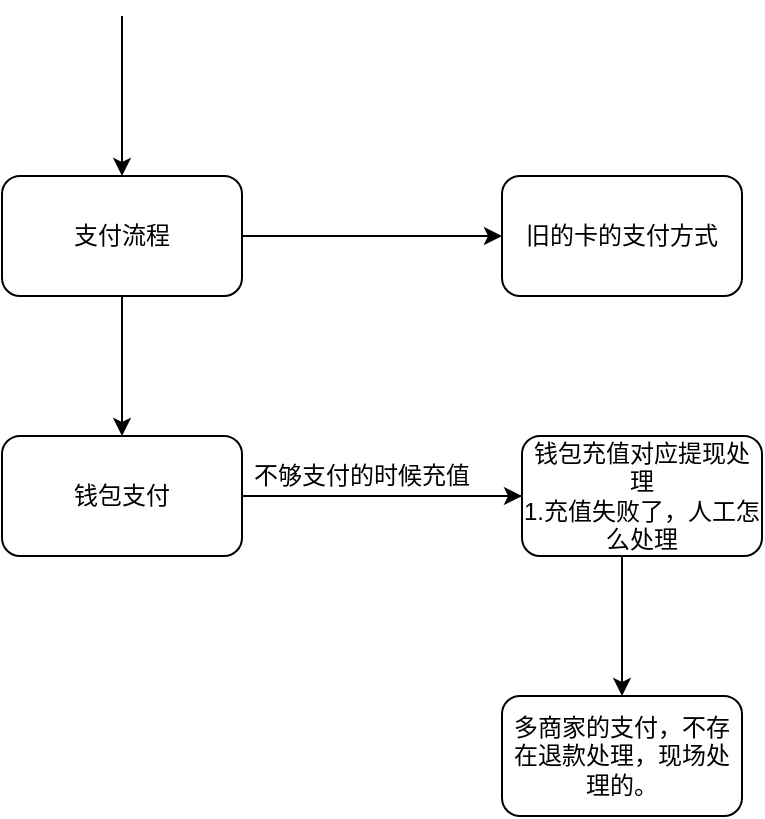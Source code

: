 <mxfile version="12.1.4" type="github" pages="4"><diagram id="w00uWVof-ToGrlMLn6s3" name="第 1 页"><mxGraphModel dx="854" dy="473" grid="1" gridSize="10" guides="1" tooltips="1" connect="1" arrows="1" fold="1" page="1" pageScale="1" pageWidth="827" pageHeight="1169" math="0" shadow="0"><root><mxCell id="0"/><mxCell id="1" parent="0"/><mxCell id="zeNd_vxI_1sylnPPY-e2-1" value="" style="edgeStyle=orthogonalEdgeStyle;rounded=0;orthogonalLoop=1;jettySize=auto;html=1;" edge="1" parent="1" source="zeNd_vxI_1sylnPPY-e2-2" target="zeNd_vxI_1sylnPPY-e2-8"><mxGeometry relative="1" as="geometry"/></mxCell><mxCell id="zeNd_vxI_1sylnPPY-e2-2" value="支付流程" style="rounded=1;whiteSpace=wrap;html=1;" vertex="1" parent="1"><mxGeometry x="218" y="469" width="120" height="60" as="geometry"/></mxCell><mxCell id="zeNd_vxI_1sylnPPY-e2-3" value="" style="endArrow=classic;html=1;entryX=0.5;entryY=0;entryDx=0;entryDy=0;" edge="1" parent="1" target="zeNd_vxI_1sylnPPY-e2-2"><mxGeometry width="50" height="50" relative="1" as="geometry"><mxPoint x="278" y="389" as="sourcePoint"/><mxPoint x="308" y="379" as="targetPoint"/></mxGeometry></mxCell><mxCell id="zeNd_vxI_1sylnPPY-e2-4" value="" style="endArrow=classic;html=1;exitX=1;exitY=0.5;exitDx=0;exitDy=0;" edge="1" parent="1" source="zeNd_vxI_1sylnPPY-e2-2"><mxGeometry width="50" height="50" relative="1" as="geometry"><mxPoint x="498" y="559" as="sourcePoint"/><mxPoint x="468" y="499" as="targetPoint"/></mxGeometry></mxCell><mxCell id="zeNd_vxI_1sylnPPY-e2-5" value="旧的卡的支付方式" style="rounded=1;whiteSpace=wrap;html=1;" vertex="1" parent="1"><mxGeometry x="468" y="469" width="120" height="60" as="geometry"/></mxCell><mxCell id="zeNd_vxI_1sylnPPY-e2-6" value="" style="edgeStyle=orthogonalEdgeStyle;rounded=0;orthogonalLoop=1;jettySize=auto;html=1;" edge="1" parent="1" source="zeNd_vxI_1sylnPPY-e2-8" target="zeNd_vxI_1sylnPPY-e2-10"><mxGeometry relative="1" as="geometry"/></mxCell><mxCell id="zeNd_vxI_1sylnPPY-e2-7" value="" style="edgeStyle=orthogonalEdgeStyle;rounded=0;orthogonalLoop=1;jettySize=auto;html=1;" edge="1" parent="1" source="zeNd_vxI_1sylnPPY-e2-8" target="zeNd_vxI_1sylnPPY-e2-9"><mxGeometry relative="1" as="geometry"/></mxCell><mxCell id="zeNd_vxI_1sylnPPY-e2-8" value="钱包支付" style="rounded=1;whiteSpace=wrap;html=1;" vertex="1" parent="1"><mxGeometry x="218" y="599" width="120" height="60" as="geometry"/></mxCell><mxCell id="zeNd_vxI_1sylnPPY-e2-9" value="钱包充值对应提现处理&lt;br&gt;1.充值失败了，人工怎么处理" style="rounded=1;whiteSpace=wrap;html=1;" vertex="1" parent="1"><mxGeometry x="478" y="599" width="120" height="60" as="geometry"/></mxCell><mxCell id="zeNd_vxI_1sylnPPY-e2-10" value="多商家的支付，不存在退款处理，现场处理的。" style="rounded=1;whiteSpace=wrap;html=1;" vertex="1" parent="1"><mxGeometry x="468" y="729" width="120" height="60" as="geometry"/></mxCell><mxCell id="zeNd_vxI_1sylnPPY-e2-11" value="不够支付的时候充值" style="text;html=1;strokeColor=none;fillColor=none;align=center;verticalAlign=middle;whiteSpace=wrap;rounded=0;" vertex="1" parent="1"><mxGeometry x="338" y="609" width="120" height="20" as="geometry"/></mxCell></root></mxGraphModel></diagram><diagram name="第 2 页" id="IBAAzz9lzobdMVeoyoy1"><mxGraphModel dx="854" dy="1642" grid="1" gridSize="10" guides="1" tooltips="1" connect="1" arrows="1" fold="1" page="1" pageScale="1" pageWidth="827" pageHeight="1169" math="0" shadow="0"><root><mxCell id="tkmVKXa2MN0v9ZeXc4bM-0"/><mxCell id="tkmVKXa2MN0v9ZeXc4bM-1" parent="tkmVKXa2MN0v9ZeXc4bM-0"/><mxCell id="SWkFI_tep8jCoxwhRH0J-25" value="" style="rounded=0;whiteSpace=wrap;html=1;" parent="tkmVKXa2MN0v9ZeXc4bM-1" vertex="1"><mxGeometry x="240" y="290" width="450" height="190" as="geometry"/></mxCell><mxCell id="SWkFI_tep8jCoxwhRH0J-0" value="LPS&lt;br&gt;白名单????" style="rounded=1;whiteSpace=wrap;html=1;" parent="tkmVKXa2MN0v9ZeXc4bM-1" vertex="1"><mxGeometry x="240" y="370" width="120" height="60" as="geometry"/></mxCell><mxCell id="SWkFI_tep8jCoxwhRH0J-1" value="" style="endArrow=classic;html=1;entryX=0;entryY=0.5;entryDx=0;entryDy=0;" parent="tkmVKXa2MN0v9ZeXc4bM-1" target="SWkFI_tep8jCoxwhRH0J-0" edge="1"><mxGeometry width="50" height="50" relative="1" as="geometry"><mxPoint x="50" y="400" as="sourcePoint"/><mxPoint x="110" y="390" as="targetPoint"/></mxGeometry></mxCell><mxCell id="SWkFI_tep8jCoxwhRH0J-3" value="LPR ENTRY" style="text;html=1;strokeColor=none;fillColor=none;align=center;verticalAlign=middle;whiteSpace=wrap;rounded=0;" parent="tkmVKXa2MN0v9ZeXc4bM-1" vertex="1"><mxGeometry x="70" y="360" width="40" height="20" as="geometry"/></mxCell><mxCell id="SWkFI_tep8jCoxwhRH0J-19" value="" style="edgeStyle=orthogonalEdgeStyle;rounded=0;orthogonalLoop=1;jettySize=auto;html=1;" parent="tkmVKXa2MN0v9ZeXc4bM-1" source="SWkFI_tep8jCoxwhRH0J-4" target="SWkFI_tep8jCoxwhRH0J-18" edge="1"><mxGeometry relative="1" as="geometry"/></mxCell><mxCell id="SWkFI_tep8jCoxwhRH0J-4" value="Cloud-Service" style="rounded=1;whiteSpace=wrap;html=1;" parent="tkmVKXa2MN0v9ZeXc4bM-1" vertex="1"><mxGeometry x="240" y="180" width="120" height="60" as="geometry"/></mxCell><mxCell id="SWkFI_tep8jCoxwhRH0J-5" value="" style="endArrow=classic;html=1;" parent="tkmVKXa2MN0v9ZeXc4bM-1" edge="1"><mxGeometry width="50" height="50" relative="1" as="geometry"><mxPoint x="280" y="370" as="sourcePoint"/><mxPoint x="280" y="244" as="targetPoint"/></mxGeometry></mxCell><mxCell id="SWkFI_tep8jCoxwhRH0J-8" value="" style="endArrow=classic;html=1;exitX=0.667;exitY=1;exitDx=0;exitDy=0;exitPerimeter=0;" parent="tkmVKXa2MN0v9ZeXc4bM-1" source="SWkFI_tep8jCoxwhRH0J-4" edge="1"><mxGeometry width="50" height="50" relative="1" as="geometry"><mxPoint x="330" y="320" as="sourcePoint"/><mxPoint x="320" y="371" as="targetPoint"/></mxGeometry></mxCell><mxCell id="SWkFI_tep8jCoxwhRH0J-10" value="第三方的数据信息" style="rounded=1;whiteSpace=wrap;html=1;" parent="tkmVKXa2MN0v9ZeXc4bM-1" vertex="1"><mxGeometry x="550" y="370" width="120" height="60" as="geometry"/></mxCell><mxCell id="SWkFI_tep8jCoxwhRH0J-11" value="" style="endArrow=classic;html=1;entryX=1;entryY=0.5;entryDx=0;entryDy=0;exitX=0;exitY=0.5;exitDx=0;exitDy=0;" parent="tkmVKXa2MN0v9ZeXc4bM-1" source="SWkFI_tep8jCoxwhRH0J-10" target="SWkFI_tep8jCoxwhRH0J-0" edge="1"><mxGeometry width="50" height="50" relative="1" as="geometry"><mxPoint x="410" y="480" as="sourcePoint"/><mxPoint x="460" y="430" as="targetPoint"/></mxGeometry></mxCell><mxCell id="SWkFI_tep8jCoxwhRH0J-12" value="同步月卡绑定信息&lt;br&gt;用户信息&lt;br&gt;同步数据:死循坏??设置的时间:????" style="text;html=1;strokeColor=none;fillColor=none;align=center;verticalAlign=middle;whiteSpace=wrap;rounded=0;" parent="tkmVKXa2MN0v9ZeXc4bM-1" vertex="1"><mxGeometry x="380" y="350" width="150" height="40" as="geometry"/></mxCell><mxCell id="SWkFI_tep8jCoxwhRH0J-13" value="判断是不是我们的用户" style="text;html=1;strokeColor=none;fillColor=none;align=center;verticalAlign=middle;whiteSpace=wrap;rounded=0;" parent="tkmVKXa2MN0v9ZeXc4bM-1" vertex="1"><mxGeometry x="230" y="260" width="40" height="90" as="geometry"/></mxCell><mxCell id="SWkFI_tep8jCoxwhRH0J-14" value="HTTP/TCP" style="text;html=1;strokeColor=none;fillColor=none;align=center;verticalAlign=middle;whiteSpace=wrap;rounded=0;" parent="tkmVKXa2MN0v9ZeXc4bM-1" vertex="1"><mxGeometry x="420" y="400" width="70" height="20" as="geometry"/></mxCell><mxCell id="SWkFI_tep8jCoxwhRH0J-17" value="&lt;h1&gt;&lt;span style=&quot;font-size: 12px ; font-weight: normal&quot;&gt;1.判断是不是白名单&lt;/span&gt;&lt;br&gt;&lt;/h1&gt;&lt;div&gt;2.第三方月卡用户&lt;/div&gt;&lt;div&gt;3.不是月卡用户，临停===&amp;gt;&lt;/div&gt;&lt;div&gt;4.月卡用户绑定用户信息获取&lt;/div&gt;" style="text;html=1;strokeColor=none;fillColor=none;spacing=5;spacingTop=-20;whiteSpace=wrap;overflow=hidden;rounded=0;" parent="tkmVKXa2MN0v9ZeXc4bM-1" vertex="1"><mxGeometry x="700" y="310" width="190" height="120" as="geometry"/></mxCell><mxCell id="SWkFI_tep8jCoxwhRH0J-30" style="edgeStyle=orthogonalEdgeStyle;curved=1;rounded=0;orthogonalLoop=1;jettySize=auto;html=1;entryX=0;entryY=0.383;entryDx=0;entryDy=0;entryPerimeter=0;" parent="tkmVKXa2MN0v9ZeXc4bM-1" source="SWkFI_tep8jCoxwhRH0J-18" target="SWkFI_tep8jCoxwhRH0J-20" edge="1"><mxGeometry relative="1" as="geometry"/></mxCell><mxCell id="SWkFI_tep8jCoxwhRH0J-18" value="APP&lt;br&gt;通知" style="rounded=1;whiteSpace=wrap;html=1;" parent="tkmVKXa2MN0v9ZeXc4bM-1" vertex="1"><mxGeometry x="40" y="180" width="120" height="60" as="geometry"/></mxCell><mxCell id="SWkFI_tep8jCoxwhRH0J-20" value="支付" style="rounded=1;whiteSpace=wrap;html=1;" parent="tkmVKXa2MN0v9ZeXc4bM-1" vertex="1"><mxGeometry x="450" y="90" width="120" height="60" as="geometry"/></mxCell><mxCell id="SWkFI_tep8jCoxwhRH0J-23" value="LPR&lt;br&gt;EXIT" style="text;html=1;strokeColor=none;fillColor=none;align=center;verticalAlign=middle;whiteSpace=wrap;rounded=0;" parent="tkmVKXa2MN0v9ZeXc4bM-1" vertex="1"><mxGeometry x="580" y="10" width="40" height="20" as="geometry"/></mxCell><mxCell id="SWkFI_tep8jCoxwhRH0J-24" value="" style="endArrow=classic;html=1;exitX=0.5;exitY=1;exitDx=0;exitDy=0;entryX=0.8;entryY=-0.011;entryDx=0;entryDy=0;entryPerimeter=0;" parent="tkmVKXa2MN0v9ZeXc4bM-1" source="SWkFI_tep8jCoxwhRH0J-23" target="SWkFI_tep8jCoxwhRH0J-25" edge="1"><mxGeometry width="50" height="50" relative="1" as="geometry"><mxPoint x="610" y="120" as="sourcePoint"/><mxPoint x="660" y="70" as="targetPoint"/></mxGeometry></mxCell><mxCell id="SWkFI_tep8jCoxwhRH0J-28" value="" style="endArrow=classic;html=1;exitX=0.622;exitY=-0.016;exitDx=0;exitDy=0;exitPerimeter=0;entryX=0.6;entryY=1.033;entryDx=0;entryDy=0;entryPerimeter=0;" parent="tkmVKXa2MN0v9ZeXc4bM-1" source="SWkFI_tep8jCoxwhRH0J-25" target="SWkFI_tep8jCoxwhRH0J-20" edge="1"><mxGeometry width="50" height="50" relative="1" as="geometry"><mxPoint x="510" y="250" as="sourcePoint"/><mxPoint x="560" y="200" as="targetPoint"/></mxGeometry></mxCell><mxCell id="SWkFI_tep8jCoxwhRH0J-31" value="我们的用户，支付" style="text;html=1;strokeColor=none;fillColor=none;align=center;verticalAlign=middle;whiteSpace=wrap;rounded=0;" parent="tkmVKXa2MN0v9ZeXc4bM-1" vertex="1"><mxGeometry x="240" y="100" width="100" height="20" as="geometry"/></mxCell><mxCell id="SWkFI_tep8jCoxwhRH0J-32" value="" style="endArrow=classic;html=1;" parent="tkmVKXa2MN0v9ZeXc4bM-1" source="SWkFI_tep8jCoxwhRH0J-20" edge="1"><mxGeometry width="50" height="50" relative="1" as="geometry"><mxPoint x="450" y="-30" as="sourcePoint"/><mxPoint x="509" as="targetPoint"/></mxGeometry></mxCell><mxCell id="SWkFI_tep8jCoxwhRH0J-33" value="如果够支付" style="text;html=1;strokeColor=none;fillColor=none;align=center;verticalAlign=middle;whiteSpace=wrap;rounded=0;" parent="tkmVKXa2MN0v9ZeXc4bM-1" vertex="1"><mxGeometry x="465" y="40" width="40" height="20" as="geometry"/></mxCell><mxCell id="SWkFI_tep8jCoxwhRH0J-34" value="出行" style="rounded=1;whiteSpace=wrap;html=1;" parent="tkmVKXa2MN0v9ZeXc4bM-1" vertex="1"><mxGeometry x="450" y="-70" width="120" height="60" as="geometry"/></mxCell><mxCell id="SWkFI_tep8jCoxwhRH0J-35" value="" style="endArrow=classic;html=1;exitX=0.95;exitY=-0.1;exitDx=0;exitDy=0;exitPerimeter=0;" parent="tkmVKXa2MN0v9ZeXc4bM-1" source="SWkFI_tep8jCoxwhRH0J-33" edge="1"><mxGeometry width="50" height="50" relative="1" as="geometry"><mxPoint x="230" y="70" as="sourcePoint"/><mxPoint x="360" y="40" as="targetPoint"/></mxGeometry></mxCell><mxCell id="SWkFI_tep8jCoxwhRH0J-36" value="不够支付???" style="text;html=1;strokeColor=none;fillColor=none;align=center;verticalAlign=middle;whiteSpace=wrap;rounded=0;" parent="tkmVKXa2MN0v9ZeXc4bM-1" vertex="1"><mxGeometry x="340" y="10" width="100" height="20" as="geometry"/></mxCell></root></mxGraphModel></diagram><diagram name="第 3 页" id="x9VovwbXcj8_H7V4NgyI"><mxGraphModel dx="854" dy="473" grid="1" gridSize="10" guides="1" tooltips="1" connect="1" arrows="1" fold="1" page="1" pageScale="1" pageWidth="827" pageHeight="1169" math="0" shadow="0"><root><mxCell id="RoW2ns3QChvrlt9iWhUN-0"/><mxCell id="RoW2ns3QChvrlt9iWhUN-1" parent="RoW2ns3QChvrlt9iWhUN-0"/><mxCell id="ycFNFPEK4HeaDdVD7yl_-0" value="" style="endArrow=classic;html=1;" parent="RoW2ns3QChvrlt9iWhUN-1" edge="1"><mxGeometry width="50" height="50" relative="1" as="geometry"><mxPoint x="90" y="200" as="sourcePoint"/><mxPoint x="190" y="200" as="targetPoint"/></mxGeometry></mxCell><mxCell id="ycFNFPEK4HeaDdVD7yl_-1" value="HTTP支付请求" style="text;html=1;strokeColor=none;fillColor=none;align=center;verticalAlign=middle;whiteSpace=wrap;rounded=0;" parent="RoW2ns3QChvrlt9iWhUN-1" vertex="1"><mxGeometry x="90" y="170" width="90" height="20" as="geometry"/></mxCell><mxCell id="ycFNFPEK4HeaDdVD7yl_-4" value="" style="edgeStyle=orthogonalEdgeStyle;curved=1;rounded=0;orthogonalLoop=1;jettySize=auto;html=1;" parent="RoW2ns3QChvrlt9iWhUN-1" source="ycFNFPEK4HeaDdVD7yl_-2" target="ycFNFPEK4HeaDdVD7yl_-3" edge="1"><mxGeometry relative="1" as="geometry"/></mxCell><mxCell id="ycFNFPEK4HeaDdVD7yl_-2" value="验证，订单，商户信息[身份，余额]" style="rounded=1;whiteSpace=wrap;html=1;" parent="RoW2ns3QChvrlt9iWhUN-1" vertex="1"><mxGeometry x="200" y="170" width="120" height="60" as="geometry"/></mxCell><mxCell id="ycFNFPEK4HeaDdVD7yl_-6" value="" style="edgeStyle=orthogonalEdgeStyle;curved=1;rounded=0;orthogonalLoop=1;jettySize=auto;html=1;" parent="RoW2ns3QChvrlt9iWhUN-1" source="ycFNFPEK4HeaDdVD7yl_-3" target="ycFNFPEK4HeaDdVD7yl_-5" edge="1"><mxGeometry relative="1" as="geometry"/></mxCell><mxCell id="ycFNFPEK4HeaDdVD7yl_-3" value="计算费用信息" style="rounded=1;whiteSpace=wrap;html=1;" parent="RoW2ns3QChvrlt9iWhUN-1" vertex="1"><mxGeometry x="400" y="170" width="120" height="60" as="geometry"/></mxCell><mxCell id="ycFNFPEK4HeaDdVD7yl_-8" value="" style="edgeStyle=orthogonalEdgeStyle;curved=1;rounded=0;orthogonalLoop=1;jettySize=auto;html=1;" parent="RoW2ns3QChvrlt9iWhUN-1" source="ycFNFPEK4HeaDdVD7yl_-5" target="ycFNFPEK4HeaDdVD7yl_-7" edge="1"><mxGeometry relative="1" as="geometry"/></mxCell><mxCell id="ycFNFPEK4HeaDdVD7yl_-5" value="交易快照" style="rounded=1;whiteSpace=wrap;html=1;" parent="RoW2ns3QChvrlt9iWhUN-1" vertex="1"><mxGeometry x="600" y="170" width="120" height="60" as="geometry"/></mxCell><mxCell id="ycFNFPEK4HeaDdVD7yl_-10" value="" style="edgeStyle=orthogonalEdgeStyle;curved=1;rounded=0;orthogonalLoop=1;jettySize=auto;html=1;" parent="RoW2ns3QChvrlt9iWhUN-1" source="ycFNFPEK4HeaDdVD7yl_-7" target="ycFNFPEK4HeaDdVD7yl_-9" edge="1"><mxGeometry relative="1" as="geometry"/></mxCell><mxCell id="ycFNFPEK4HeaDdVD7yl_-7" value="生成支付信息&lt;br&gt;transaction_id" style="rounded=1;whiteSpace=wrap;html=1;" parent="RoW2ns3QChvrlt9iWhUN-1" vertex="1"><mxGeometry x="600" y="310" width="120" height="60" as="geometry"/></mxCell><mxCell id="ycFNFPEK4HeaDdVD7yl_-14" value="" style="edgeStyle=orthogonalEdgeStyle;curved=1;rounded=0;orthogonalLoop=1;jettySize=auto;html=1;" parent="RoW2ns3QChvrlt9iWhUN-1" source="ycFNFPEK4HeaDdVD7yl_-9" target="ycFNFPEK4HeaDdVD7yl_-13" edge="1"><mxGeometry relative="1" as="geometry"/></mxCell><mxCell id="ycFNFPEK4HeaDdVD7yl_-9" value="支付2条记录" style="rounded=1;whiteSpace=wrap;html=1;" parent="RoW2ns3QChvrlt9iWhUN-1" vertex="1"><mxGeometry x="480" y="420" width="120" height="60" as="geometry"/></mxCell><mxCell id="ycFNFPEK4HeaDdVD7yl_-13" value="钱包支付，扣减余额" style="rounded=1;whiteSpace=wrap;html=1;" parent="RoW2ns3QChvrlt9iWhUN-1" vertex="1"><mxGeometry x="390" y="560" width="120" height="60" as="geometry"/></mxCell><mxCell id="ycFNFPEK4HeaDdVD7yl_-11" value="充值3条记录" style="rounded=1;whiteSpace=wrap;html=1;" parent="RoW2ns3QChvrlt9iWhUN-1" vertex="1"><mxGeometry x="710" y="420" width="120" height="60" as="geometry"/></mxCell><mxCell id="ycFNFPEK4HeaDdVD7yl_-12" value="" style="edgeStyle=orthogonalEdgeStyle;curved=1;rounded=0;orthogonalLoop=1;jettySize=auto;html=1;entryX=0.5;entryY=0;entryDx=0;entryDy=0;exitX=0.5;exitY=1;exitDx=0;exitDy=0;" parent="RoW2ns3QChvrlt9iWhUN-1" source="ycFNFPEK4HeaDdVD7yl_-7" target="ycFNFPEK4HeaDdVD7yl_-11" edge="1"><mxGeometry relative="1" as="geometry"><mxPoint x="670" y="380" as="sourcePoint"/><mxPoint x="550" y="430" as="targetPoint"/></mxGeometry></mxCell><mxCell id="ycFNFPEK4HeaDdVD7yl_-18" value="" style="edgeStyle=orthogonalEdgeStyle;curved=1;rounded=0;orthogonalLoop=1;jettySize=auto;html=1;" parent="RoW2ns3QChvrlt9iWhUN-1" source="ycFNFPEK4HeaDdVD7yl_-15" target="ycFNFPEK4HeaDdVD7yl_-17" edge="1"><mxGeometry relative="1" as="geometry"/></mxCell><mxCell id="ycFNFPEK4HeaDdVD7yl_-20" value="" style="edgeStyle=orthogonalEdgeStyle;curved=1;rounded=0;orthogonalLoop=1;jettySize=auto;html=1;" parent="RoW2ns3QChvrlt9iWhUN-1" source="ycFNFPEK4HeaDdVD7yl_-15" target="ycFNFPEK4HeaDdVD7yl_-19" edge="1"><mxGeometry relative="1" as="geometry"/></mxCell><mxCell id="ycFNFPEK4HeaDdVD7yl_-15" value="银行支付" style="rounded=1;whiteSpace=wrap;html=1;" parent="RoW2ns3QChvrlt9iWhUN-1" vertex="1"><mxGeometry x="550" y="560" width="120" height="60" as="geometry"/></mxCell><mxCell id="ycFNFPEK4HeaDdVD7yl_-19" value="网页有回调？？？" style="rounded=1;whiteSpace=wrap;html=1;" parent="RoW2ns3QChvrlt9iWhUN-1" vertex="1"><mxGeometry x="750" y="560" width="120" height="60" as="geometry"/></mxCell><mxCell id="ycFNFPEK4HeaDdVD7yl_-17" value="成功/失败回调" style="rounded=1;whiteSpace=wrap;html=1;" parent="RoW2ns3QChvrlt9iWhUN-1" vertex="1"><mxGeometry x="550" y="700" width="120" height="60" as="geometry"/></mxCell><mxCell id="ycFNFPEK4HeaDdVD7yl_-16" value="" style="edgeStyle=orthogonalEdgeStyle;curved=1;rounded=0;orthogonalLoop=1;jettySize=auto;html=1;entryX=0.5;entryY=0;entryDx=0;entryDy=0;exitX=0.5;exitY=1;exitDx=0;exitDy=0;" parent="RoW2ns3QChvrlt9iWhUN-1" source="ycFNFPEK4HeaDdVD7yl_-9" target="ycFNFPEK4HeaDdVD7yl_-15" edge="1"><mxGeometry relative="1" as="geometry"><mxPoint x="550" y="490" as="sourcePoint"/><mxPoint x="460" y="570" as="targetPoint"/></mxGeometry></mxCell><mxCell id="ycFNFPEK4HeaDdVD7yl_-21" value="交易信息分成记录" style="text;html=1;strokeColor=none;fillColor=none;align=center;verticalAlign=middle;whiteSpace=wrap;rounded=0;" parent="RoW2ns3QChvrlt9iWhUN-1" vertex="1"><mxGeometry x="730" y="325" width="160" height="30" as="geometry"/></mxCell></root></mxGraphModel></diagram><diagram name="第 4 页" id="2KBZn5gxl62zL_i9FTA5"><mxGraphModel dx="854" dy="473" grid="1" gridSize="10" guides="1" tooltips="1" connect="1" arrows="1" fold="1" page="1" pageScale="1" pageWidth="827" pageHeight="1169" math="0" shadow="0"><root><mxCell id="IapVhrurkl3nlB0gxuze-0"/><mxCell id="IapVhrurkl3nlB0gxuze-1" parent="IapVhrurkl3nlB0gxuze-0"/></root></mxGraphModel></diagram></mxfile>